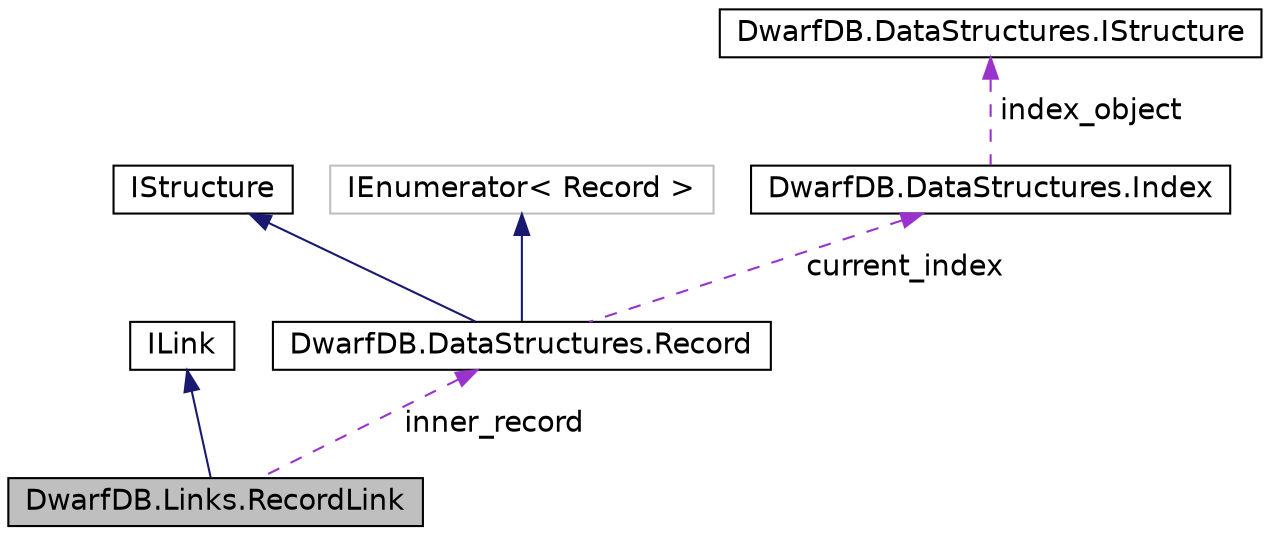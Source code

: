 digraph "DwarfDB.Links.RecordLink"
{
  edge [fontname="Helvetica",fontsize="14",labelfontname="Helvetica",labelfontsize="14"];
  node [fontname="Helvetica",fontsize="14",shape=record];
  Node1 [label="DwarfDB.Links.RecordLink",height=0.2,width=0.4,color="black", fillcolor="grey75", style="filled", fontcolor="black"];
  Node2 -> Node1 [dir="back",color="midnightblue",fontsize="14",style="solid",fontname="Helvetica"];
  Node2 [label="ILink",height=0.2,width=0.4,color="black", fillcolor="white", style="filled",URL="$d2/d8e/interface_dwarf_d_b_1_1_links_1_1_i_link.html",tooltip="An interface for DB link "];
  Node3 -> Node1 [dir="back",color="darkorchid3",fontsize="14",style="dashed",label=" inner_record" ,fontname="Helvetica"];
  Node3 [label="DwarfDB.DataStructures.Record",height=0.2,width=0.4,color="black", fillcolor="white", style="filled",URL="$d1/d31/class_dwarf_d_b_1_1_data_structures_1_1_record.html",tooltip="Record is the element of DataContainer "];
  Node4 -> Node3 [dir="back",color="midnightblue",fontsize="14",style="solid",fontname="Helvetica"];
  Node4 [label="IStructure",height=0.2,width=0.4,color="black", fillcolor="white", style="filled",URL="$d2/d8a/interface_dwarf_d_b_1_1_data_structures_1_1_i_structure.html",tooltip="An interface for DwarfDB data structures, such as: DataContainer and Record "];
  Node5 -> Node3 [dir="back",color="midnightblue",fontsize="14",style="solid",fontname="Helvetica"];
  Node5 [label="IEnumerator\< Record \>",height=0.2,width=0.4,color="grey75", fillcolor="white", style="filled"];
  Node6 -> Node3 [dir="back",color="darkorchid3",fontsize="14",style="dashed",label=" current_index" ,fontname="Helvetica"];
  Node6 [label="DwarfDB.DataStructures.Index",height=0.2,width=0.4,color="black", fillcolor="white", style="filled",URL="$db/d3d/class_dwarf_d_b_1_1_data_structures_1_1_index.html",tooltip="Index of data structure elements "];
  Node7 -> Node6 [dir="back",color="darkorchid3",fontsize="14",style="dashed",label=" index_object" ,fontname="Helvetica"];
  Node7 [label="DwarfDB.DataStructures.IStructure",height=0.2,width=0.4,color="black", fillcolor="white", style="filled",URL="$d2/d8a/interface_dwarf_d_b_1_1_data_structures_1_1_i_structure.html",tooltip="An interface for DwarfDB data structures, such as: DataContainer and Record "];
}
